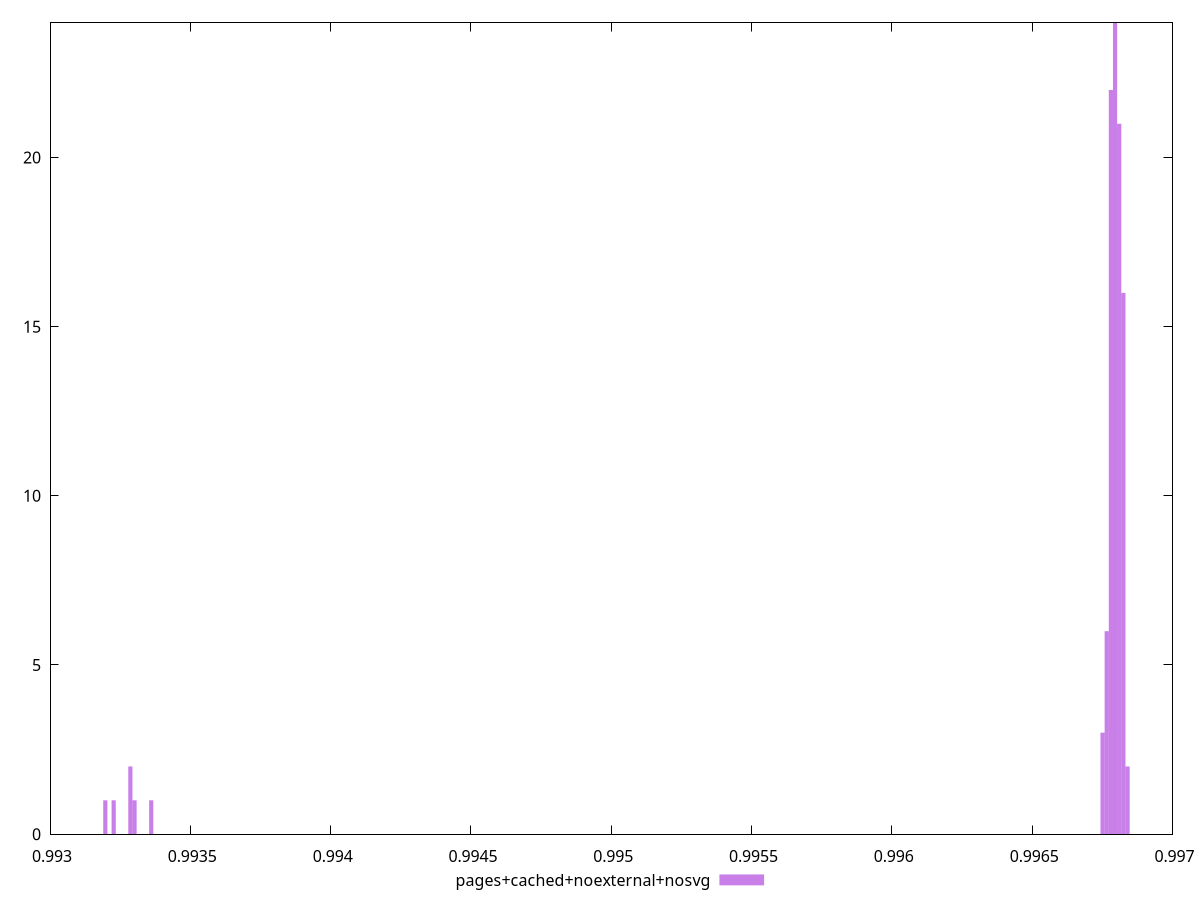 $_pagesCachedNoexternalNosvg <<EOF
0.9968250505176759 16
0.9967804451874914 22
0.9968101820742811 21
0.9967655767440966 6
0.9967953136308862 24
0.9931971503293443 1
0.9933607032066871 1
0.9932863609897131 2
0.9933012294331078 1
0.9967507083007018 3
0.9968399189610706 2
0.9932268872161338 1
EOF
set key outside below
set terminal pngcairo
set output "report_00006_2020-11-02T20-21-41.718Z/first-cpu-idle/pages+cached+noexternal+nosvg//hist.png"
set yrange [0:24]
set boxwidth 0.000014868443394801483
set style fill transparent solid 0.5 noborder
plot $_pagesCachedNoexternalNosvg title "pages+cached+noexternal+nosvg" with boxes ,